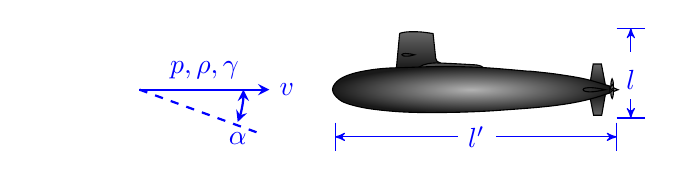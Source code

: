 \usetikzlibrary{calc,intersections,through,backgrounds}
\usetikzlibrary{decorations.pathreplacing,decorations.pathmorphing,arrows}

\begin{tikzpicture}[scale=0.6]

\begin{scope}[y=0.80pt, x=0.8pt,yscale=-0.9, xscale=-0.7, scale=0.4,xshift=-630]
\path[draw=black,top color=black!60,bottom color=black!90] (83.012,109.766)-- (75.637,74.903) --
                                                               (53.629, 74.876) -- (42.642,119.635) ;
\path[draw=black,top color=black!90,bottom color=black!60] (83.551,146.943) -- (74.652,182.016) -- 
                                                               (52.834,182.016) -- (42.773,137.597);

\path[draw=black,top color=black!60,bottom color=black!90] (604.832,83.718) --
  (596.128,11.493) .. controls (596.01,10.929) and (595.473,10.521) ..
  (594.922,10.394) .. controls (588.823,8.997) and (582.09,8.13) ..
  (577.998,7.832) .. controls (574.854,7.604) and (571.84,7.394) ..
  (568.739,7.359) .. controls (560.188,7.26) and (552.077,7.243) ..
  (543.761,7.556) .. controls (530.774,8.045) and (515.067,10.146) ..
  (506.209,11.148) .. controls (506.209,11.148) and (499.129,63.006) ..
  (499.056,63.258) .. controls (498.449,65.377) and (497.95,67.647) ..
  (495.498,69.139) .. controls (492.526,70.945) and (488.748,72.141) ..
  (485.579,73.097) .. controls (485.508,73.119) and (485.692,81.12) ..
  (485.621,81.141);

\path[draw=black,fill=black!70] (370.221,82.648) .. controls
  (372.695,80.164) and (378.57,78.447) .. (389.203,76.822) .. controls
  (390.193,76.67) and (402.134,76.118) .. (409.004,75.837) .. controls
  (438.48,74.483) and (489.959,72.523) .. (498.346,72.558) .. controls
  (509.728,72.606) and (531.005,73.915) .. (544.059,81.464);

\path[draw=black,outer color=black!90, inner color=black!30] (30.306,121.496) .. controls
  (46.892,117.082) and (64.695,112.963) .. (82.518,109.07) .. controls
  (112.642,102.823) and (143.128,99.662) .. (173.569,96.099) .. controls
  (187.38,94.482) and (222.693,91.524) .. (245.721,89.791) .. controls
  (249.582,89.5) and (253.528,89.727) .. (255.888,89.559) .. controls
  (286.394,87.383) and (331.768,84.183) .. (370.691,82.342) .. controls
  (398.315,81.032) and (434.331,80.239) .. (461.686,79.974) .. controls
  (509.369,79.511) and (563.152,82.071) .. (604.745,82.718) .. controls
  (623.754,83.013) and (658.343,84.623) .. (684.646,88.603) .. controls
  (711.863,91.821) and (735.486,97.543) .. (747.32,102.312) .. controls
  (750.947,103.773) and (753.523,104.745) .. (759.186,107.889) .. controls
  (767.67,112.599) and (776.993,121.558) .. (776.532,128.254) .. controls
  (776.071,134.957) and (770.508,141.522) .. (758.953,148.742) .. controls
  (751.166,153.609) and (743.511,156.238) .. (724.538,160.464) .. controls
  (696.583,166.69) and (668.97,169.452) .. (641.152,171.746) .. controls
  (621.358,173.378) and (597.897,174.79) .. (577.604,175.452) .. controls
  (537.579,176.758) and (499.633,176.445) .. (461.346,176.058) .. controls
  (417.565,175.617) and (360.838,173.556) .. (335.293,172.073) .. controls
  (247.76,166.99) and (159.936,163.763) .. (83.164,147.943) .. controls
  (64.059,144.006) and (46.909,139.741) .. (30.277,135.114);

\path[draw=black] (556.62,55.594) .. controls (563.891,54.336) and
  (571.771,52.637) .. (580.954,52.871) .. controls (582.856,52.92) and
  (590.061,53.028) .. (589.973,55.481) .. controls (589.885,57.954) and
  (583.372,58.294) .. (580.592,58.43) .. controls (570.116,58.943) and
  (563.735,57.009) .. (556.62,55.594) -- cycle;
\path[draw=black] (42.773,128.62) .. controls (56.695,126.353) and
  (73.718,123.886) .. (86.676,124.171) .. controls (92.51,124.299) and
  (102.701,125.146) .. (102.699,128.451) .. controls (102.697,131.805) and
  (92.471,133.008) .. (86.513,133.146) .. controls (73.58,133.45) and
  (56.161,130.665) .. (42.773,128.62) -- cycle;


  \path[draw=black,fill=black!50] (8.807,128.632) --
    (30.372,121.47) -- (30.372,135.161) -- (8.807,128.632) -- cycle;
  \path[draw=black,fill=black!50] (21.153,124.833) .. controls
    (21.222,121.709) and (21.32,118.084) .. (21.425,115.76) .. controls
    (21.512,113.872) and (21.974,111.691) .. (22.303,110.675) .. controls
    (22.772,109.227) and (24.49,105.807) .. (24.89,105.802) .. controls
    (25.404,105.795) and (26.986,110.228) .. (27.514,112.901) .. controls
    (27.81,114.402) and (28.151,116.248) .. (28.234,117.946) --
    (28.339,125.407);
  \path[draw=black,fill=black!50] (28.297,129.19) .. controls
    (28.309,129.515) and (27.31,129.435) .. (27.114,129.256) .. controls
    (25.487,128.002) and (23.665,126.592) .. (21.637,125.416) .. controls
    (21.351,125.251) and (21.087,124.89) .. (21.113,124.636) .. controls
    (21.219,123.582) and (21.286,122.353) .. (21.588,121.628) .. controls
    (22.444,119.572) and (24.16,117.36) .. (24.753,117.355) .. controls
    (25.435,117.349) and (27.408,120.802) .. (28.138,122.963) .. controls
    (28.399,123.735) and (28.322,126.933) .. (28.297,129.19) -- cycle;
  \path[draw=black,fill=black!50] (21.448,128.847) .. controls
    (21.332,128.803) and (21.131,128.935) .. (21.128,129.098) .. controls
    (21.197,132.223) and (21.32,134.529) .. (21.425,136.853) .. controls
    (21.512,138.741) and (21.974,140.922) .. (22.303,141.938) .. controls
    (22.772,143.386) and (24.216,146.831) .. (24.616,146.836) .. controls
    (25.13,146.843) and (27.21,142.982) .. (27.788,139.861) .. controls
    (28.066,138.357) and (28.164,135.52) .. (28.11,133.821) .. controls
    (28.089,133.165) and (24.44,130.242) .. (21.448,128.847) -- cycle;
\end{scope}

\draw[blue] (0.14,-2)--(0.14,-2.6) (6.1,-2)--(6.1,-2.6);
\draw[blue,<-, >=stealth'] (0.14,-2.3)--(2.75,-2.3) node[right]{$l'$} ;
\draw[blue,<-, >=stealth'] (6.1,-2.3)--(3.55,-2.3);

\draw[blue] (6.1,-1.9)--(6.7,-1.9)   (6.1,0)--(6.7,0);
\draw[blue,<-, >=stealth'] (6.4,-1.9)--(6.4,-1.5) node[above]{$l$} ;

\draw[blue,->, >=stealth']  (6.4,-0.5)--(6.4,0);

\draw [->,thick, blue, >=stealth](-4,-1.3)--(-1.25,-1.3) node[right] {$v$} node[above,midway] {$p, \rho, \gamma$};
\draw [thick, blue, >=stealth,dashed](-4,-1.3)--++(-20:2.8);
\draw [<->,thick, blue, >=stealth](-1.8,-1.3) arc(0:-20:2) node[below] {$\alpha$}; 
\end{tikzpicture}
